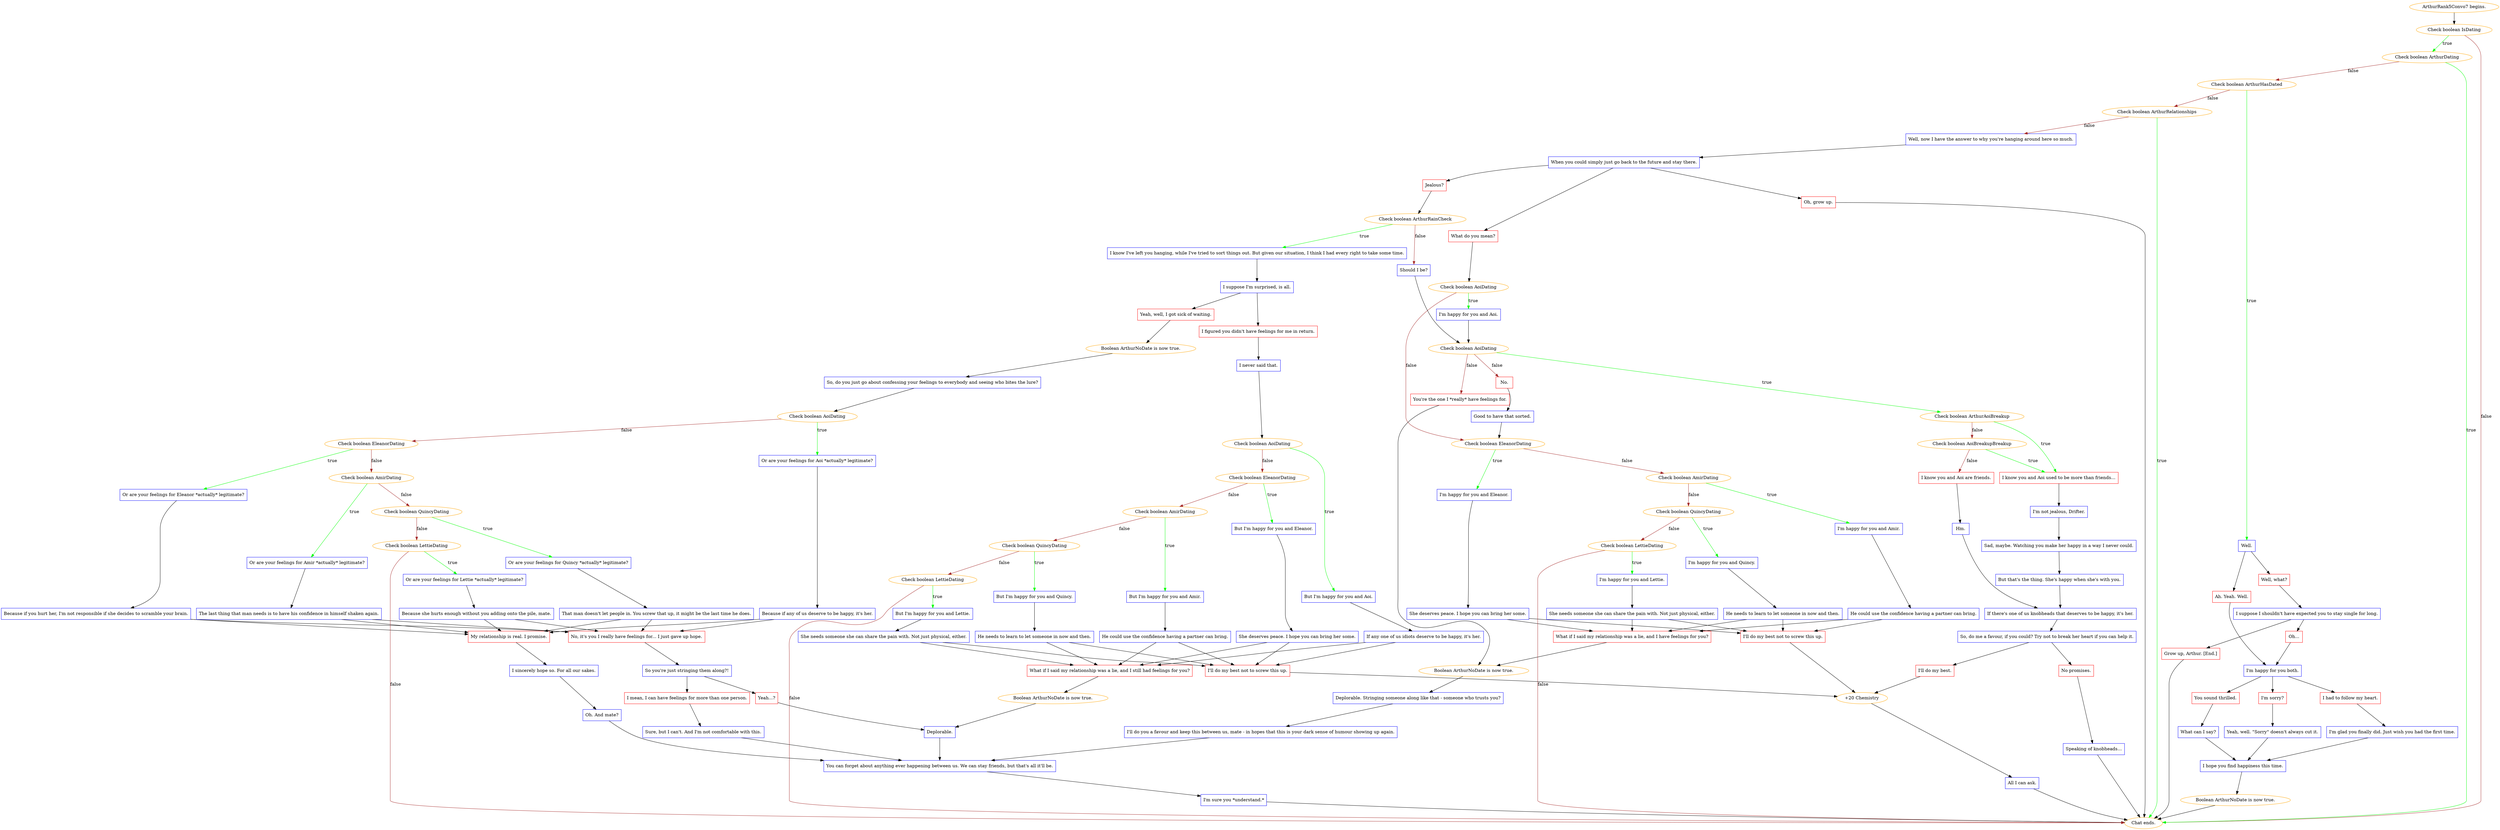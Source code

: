 digraph {
	"ArthurRank5Convo7 begins." [color=orange];
		"ArthurRank5Convo7 begins." -> 2794;
	2794 [label="Check boolean IsDating",color=orange];
		2794 -> 2796 [label=true,color=green];
		2794 -> "Chat ends." [label=false,color=brown];
	2796 [label="Check boolean ArthurDating",color=orange];
		2796 -> "Chat ends." [label=true,color=green];
		2796 -> 2797 [label=false,color=brown];
	"Chat ends." [color=orange];
	2797 [label="Check boolean ArthurHasDated",color=orange];
		2797 -> 2800 [label=true,color=green];
		2797 -> 2799 [label=false,color=brown];
	2800 [label="Well.",shape=box,color=blue];
		2800 -> 2801;
		2800 -> 2803;
	2799 [label="Check boolean ArthurRelationships",color=orange];
		2799 -> "Chat ends." [label=true,color=green];
		2799 -> 2818 [label=false,color=brown];
	2801 [label="Well, what?",shape=box,color=red];
		2801 -> 2804;
	2803 [label="Ah. Yeah. Well.",shape=box,color=red];
		2803 -> 2808;
	2818 [label="Well, now I have the answer to why you're hanging around here so much.",shape=box,color=blue];
		2818 -> 2819;
	2804 [label="I suppose I shouldn't have expected you to stay single for long.",shape=box,color=blue];
		2804 -> 2805;
		2804 -> 2806;
	2808 [label="I'm happy for you both.",shape=box,color=blue];
		2808 -> 2809;
		2808 -> 2810;
		2808 -> 2811;
	2819 [label="When you could simply just go back to the future and stay there.",shape=box,color=blue];
		2819 -> 2820;
		2819 -> 2821;
		2819 -> 2822;
	2805 [label="Grow up, Arthur. [End.]",shape=box,color=red];
		2805 -> "Chat ends.";
	2806 [label="Oh...",shape=box,color=red];
		2806 -> 2808;
	2809 [label="You sound thrilled.",shape=box,color=red];
		2809 -> j473641306;
	2810 [label="I'm sorry?",shape=box,color=red];
		2810 -> j2101633171;
	2811 [label="I had to follow my heart.",shape=box,color=red];
		2811 -> j454084028;
	2820 [label="Oh, grow up.",shape=box,color=red];
		2820 -> "Chat ends.";
	2821 [label="Jealous?",shape=box,color=red];
		2821 -> 2824;
	2822 [label="What do you mean?",shape=box,color=red];
		2822 -> 2925;
	j473641306 [label="What can I say?",shape=box,color=blue];
		j473641306 -> j228023576;
	j2101633171 [label="Yeah, well. \"Sorry\" doesn't always cut it.",shape=box,color=blue];
		j2101633171 -> j228023576;
	j454084028 [label="I'm glad you finally did. Just wish you had the first time.",shape=box,color=blue];
		j454084028 -> j228023576;
	2824 [label="Check boolean ArthurRainCheck",color=orange];
		2824 -> 2825 [label=true,color=green];
		2824 -> 2826 [label=false,color=brown];
	2925 [label="Check boolean AoiDating",color=orange];
		2925 -> 2926 [label=true,color=green];
		2925 -> 2903 [label=false,color=brown];
	j228023576 [label="I hope you find happiness this time.",shape=box,color=blue];
		j228023576 -> j1099259750;
	2825 [label="I know I've left you hanging, while I've tried to sort things out. But given our situation, I think I had every right to take some time.",shape=box,color=blue];
		2825 -> 2829;
	2826 [label="Should I be?",shape=box,color=blue];
		2826 -> 2883;
	2926 [label="I'm happy for you and Aoi.",shape=box,color=blue];
		2926 -> 2883;
	2903 [label="Check boolean EleanorDating",color=orange];
		2903 -> 2904 [label=true,color=green];
		2903 -> 2906 [label=false,color=brown];
	j1099259750 [label="Boolean ArthurNoDate is now true.",color=orange];
		j1099259750 -> "Chat ends.";
	2829 [label="I suppose I'm surprised, is all.",shape=box,color=blue];
		2829 -> 2827;
		2829 -> 2831;
	2883 [label="Check boolean AoiDating",color=orange];
		2883 -> 2884 [label=true,color=green];
		2883 -> 2889 [label=false,color=brown];
		2883 -> 2924 [label=false,color=brown];
	2904 [label="I'm happy for you and Eleanor.",shape=box,color=blue];
		2904 -> 2905;
	2906 [label="Check boolean AmirDating",color=orange];
		2906 -> 2910 [label=true,color=green];
		2906 -> 2907 [label=false,color=brown];
	2827 [label="I figured you didn't have feelings for me in return.",shape=box,color=red];
		2827 -> 2828;
	2831 [label="Yeah, well, I got sick of waiting.",shape=box,color=red];
		2831 -> 2830;
	2884 [label="Check boolean ArthurAoiBreakup",color=orange];
		2884 -> 2885 [label=true,color=green];
		2884 -> 2886 [label=false,color=brown];
	2889 [label="No.",shape=box,color=red];
		2889 -> 2890;
	2924 [label="You're the one I *really* have feelings for.",shape=box,color=red];
		2924 -> j3304148580;
	2905 [label="She deserves peace. I hope you can bring her some.",shape=box,color=blue];
		2905 -> 2916;
		2905 -> 2917;
	2910 [label="I'm happy for you and Amir.",shape=box,color=blue];
		2910 -> 2911;
	2907 [label="Check boolean QuincyDating",color=orange];
		2907 -> 2912 [label=true,color=green];
		2907 -> 2908 [label=false,color=brown];
	2828 [label="I never said that.",shape=box,color=blue];
		2828 -> 2832;
	2830 [label="Boolean ArthurNoDate is now true.",color=orange];
		2830 -> 2854;
	2885 [label="I know you and Aoi used to be more than friends...",shape=box,color=red];
		2885 -> 2891;
	2886 [label="Check boolean AoiBreakupBreakup",color=orange];
		2886 -> 2885 [label=true,color=green];
		2886 -> 2887 [label=false,color=brown];
	2890 [label="Good to have that sorted.",shape=box,color=blue];
		2890 -> 2903;
	j3304148580 [label="Boolean ArthurNoDate is now true.",color=orange];
		j3304148580 -> j1843335583;
	2916 [label="I'll do my best not to screw this up.",shape=box,color=red];
		2916 -> j3098934868;
	2917 [label="What if I said my relationship was a lie, and I have feelings for you?",shape=box,color=red];
		2917 -> j3304148580;
	2911 [label="He could use the confidence having a partner can bring.",shape=box,color=blue];
		2911 -> 2917;
		2911 -> 2916;
	2912 [label="I'm happy for you and Quincy.",shape=box,color=blue];
		2912 -> 2913;
	2908 [label="Check boolean LettieDating",color=orange];
		2908 -> 2914 [label=true,color=green];
		2908 -> "Chat ends." [label=false,color=brown];
	2832 [label="Check boolean AoiDating",color=orange];
		2832 -> 2833 [label=true,color=green];
		2832 -> 2839 [label=false,color=brown];
	2854 [label="So, do you just go about confessing your feelings to everybody and seeing who bites the lure?",shape=box,color=blue];
		2854 -> 2855;
	2891 [label="I'm not jealous, Drifter.",shape=box,color=blue];
		2891 -> 2892;
	2887 [label="I know you and Aoi are friends.",shape=box,color=red];
		2887 -> 2888;
	j1843335583 [label="Deplorable. Stringing someone along like that - someone who trusts you?",shape=box,color=blue];
		j1843335583 -> j3930755995;
	j3098934868 [label="+20 Chemistry",color=orange];
		j3098934868 -> j2800077666;
	2913 [label="He needs to learn to let someone in now and then.",shape=box,color=blue];
		2913 -> 2917;
		2913 -> 2916;
	2914 [label="I'm happy for you and Lettie.",shape=box,color=blue];
		2914 -> 2915;
	2833 [label="But I'm happy for you and Aoi.",shape=box,color=blue];
		2833 -> 2834;
	2839 [label="Check boolean EleanorDating",color=orange];
		2839 -> 2844 [label=true,color=green];
		2839 -> 2840 [label=false,color=brown];
	2855 [label="Check boolean AoiDating",color=orange];
		2855 -> 2860 [label=true,color=green];
		2855 -> 2856 [label=false,color=brown];
	2892 [label="Sad, maybe. Watching you make her happy in a way I never could.",shape=box,color=blue];
		2892 -> 2893;
	2888 [label="Hm.",shape=box,color=blue];
		2888 -> 2894;
	j3930755995 [label="I'll do you a favour and keep this between us, mate - in hopes that this is your dark sense of humour showing up again.",shape=box,color=blue];
		j3930755995 -> j2707757052;
	j2800077666 [label="All I can ask.",shape=box,color=blue];
		j2800077666 -> "Chat ends.";
	2915 [label="She needs someone she can share the pain with. Not just physical, either.",shape=box,color=blue];
		2915 -> 2917;
		2915 -> 2916;
	2834 [label="If any one of us idiots deserve to be happy, it's her.",shape=box,color=blue];
		2834 -> 2835;
		2834 -> 2846;
	2844 [label="But I'm happy for you and Eleanor.",shape=box,color=blue];
		2844 -> 2845;
	2840 [label="Check boolean AmirDating",color=orange];
		2840 -> 2848 [label=true,color=green];
		2840 -> 2841 [label=false,color=brown];
	2860 [label="Or are your feelings for Aoi *actually* legitimate?",shape=box,color=blue];
		2860 -> 2861;
	2856 [label="Check boolean EleanorDating",color=orange];
		2856 -> 2862 [label=true,color=green];
		2856 -> 2857 [label=false,color=brown];
	2893 [label="But that's the thing. She's happy when she's with you.",shape=box,color=blue];
		2893 -> 2894;
	2894 [label="If there's one of us knobheads that deserves to be happy, it's her.",shape=box,color=blue];
		2894 -> 2895;
	j2707757052 [label="You can forget about anything ever happening between us. We can stay friends, but that's all it'll be.",shape=box,color=blue];
		j2707757052 -> j669497202;
	2835 [label="I'll do my best not to screw this up.",shape=box,color=red];
		2835 -> j3098934868;
	2846 [label="What if I said my relationship was a lie, and I still had feelings for you?",shape=box,color=red];
		2846 -> j1517371593;
	2845 [label="She deserves peace. I hope you can bring her some.",shape=box,color=blue];
		2845 -> 2846;
		2845 -> 2835;
	2848 [label="But I'm happy for you and Amir.",shape=box,color=blue];
		2848 -> 2849;
	2841 [label="Check boolean QuincyDating",color=orange];
		2841 -> 2850 [label=true,color=green];
		2841 -> 2842 [label=false,color=brown];
	2861 [label="Because if any of us deserve to be happy, it's her.",shape=box,color=blue];
		2861 -> 2871;
		2861 -> 2872;
	2862 [label="Or are your feelings for Eleanor *actually* legitimate?",shape=box,color=blue];
		2862 -> 2863;
	2857 [label="Check boolean AmirDating",color=orange];
		2857 -> 2865 [label=true,color=green];
		2857 -> 2858 [label=false,color=brown];
	2895 [label="So, do me a favour, if you could? Try not to break her heart if you can help it.",shape=box,color=blue];
		2895 -> 2896;
		2895 -> 2897;
	j669497202 [label="I'm sure you *understand.*",shape=box,color=blue];
		j669497202 -> "Chat ends.";
	j1517371593 [label="Boolean ArthurNoDate is now true.",color=orange];
		j1517371593 -> j3210874705;
	2849 [label="He could use the confidence having a partner can bring.",shape=box,color=blue];
		2849 -> 2835;
		2849 -> 2846;
	2850 [label="But I'm happy for you and Quincy.",shape=box,color=blue];
		2850 -> 2851;
	2842 [label="Check boolean LettieDating",color=orange];
		2842 -> 2852 [label=true,color=green];
		2842 -> "Chat ends." [label=false,color=brown];
	2871 [label="No, it's you I really have feelings for... I just gave up hope.",shape=box,color=red];
		2871 -> 2873;
	2872 [label="My relationship is real. I promise.",shape=box,color=red];
		2872 -> j4096943894;
	2863 [label="Because if you hurt her, I'm not responsible if she decides to scramble your brain.",shape=box,color=blue];
		2863 -> 2871;
		2863 -> 2872;
	2865 [label="Or are your feelings for Amir *actually* legitimate?",shape=box,color=blue];
		2865 -> 2866;
	2858 [label="Check boolean QuincyDating",color=orange];
		2858 -> 2867 [label=true,color=green];
		2858 -> 2859 [label=false,color=brown];
	2896 [label="I'll do my best.",shape=box,color=red];
		2896 -> j3098934868;
	2897 [label="No promises.",shape=box,color=red];
		2897 -> j4120483777;
	j3210874705 [label="Deplorable.",shape=box,color=blue];
		j3210874705 -> j2707757052;
	2851 [label="He needs to learn to let someone in now and then.",shape=box,color=blue];
		2851 -> 2835;
		2851 -> 2846;
	2852 [label="But I'm happy for you and Lettie.",shape=box,color=blue];
		2852 -> 2853;
	2873 [label="So you're just stringing them along?!",shape=box,color=blue];
		2873 -> 2874;
		2873 -> 2875;
	j4096943894 [label="I sincerely hope so. For all our sakes.",shape=box,color=blue];
		j4096943894 -> j3545617326;
	2866 [label="The last thing that man needs is to have his confidence in himself shaken again.",shape=box,color=blue];
		2866 -> 2871;
		2866 -> 2872;
	2867 [label="Or are your feelings for Quincy *actually* legitimate?",shape=box,color=blue];
		2867 -> 2868;
	2859 [label="Check boolean LettieDating",color=orange];
		2859 -> 2869 [label=true,color=green];
		2859 -> "Chat ends." [label=false,color=brown];
	j4120483777 [label="Speaking of knobheads...",shape=box,color=blue];
		j4120483777 -> "Chat ends.";
	2853 [label="She needs someone she can share the pain with. Not just physical, either.",shape=box,color=blue];
		2853 -> 2835;
		2853 -> 2846;
	2874 [label="Yeah...?",shape=box,color=red];
		2874 -> j3210874705;
	2875 [label="I mean, I can have feelings for more than one person.",shape=box,color=red];
		2875 -> j3253992993;
	j3545617326 [label="Oh. And mate?",shape=box,color=blue];
		j3545617326 -> j2707757052;
	2868 [label="That man doesn't let people in. You screw that up, it might be the last time he does.",shape=box,color=blue];
		2868 -> 2871;
		2868 -> 2872;
	2869 [label="Or are your feelings for Lettie *actually* legitimate?",shape=box,color=blue];
		2869 -> 2870;
	j3253992993 [label="Sure, but I can't. And I'm not comfortable with this.",shape=box,color=blue];
		j3253992993 -> j2707757052;
	2870 [label="Because she hurts enough without you adding onto the pile, mate.",shape=box,color=blue];
		2870 -> 2871;
		2870 -> 2872;
}